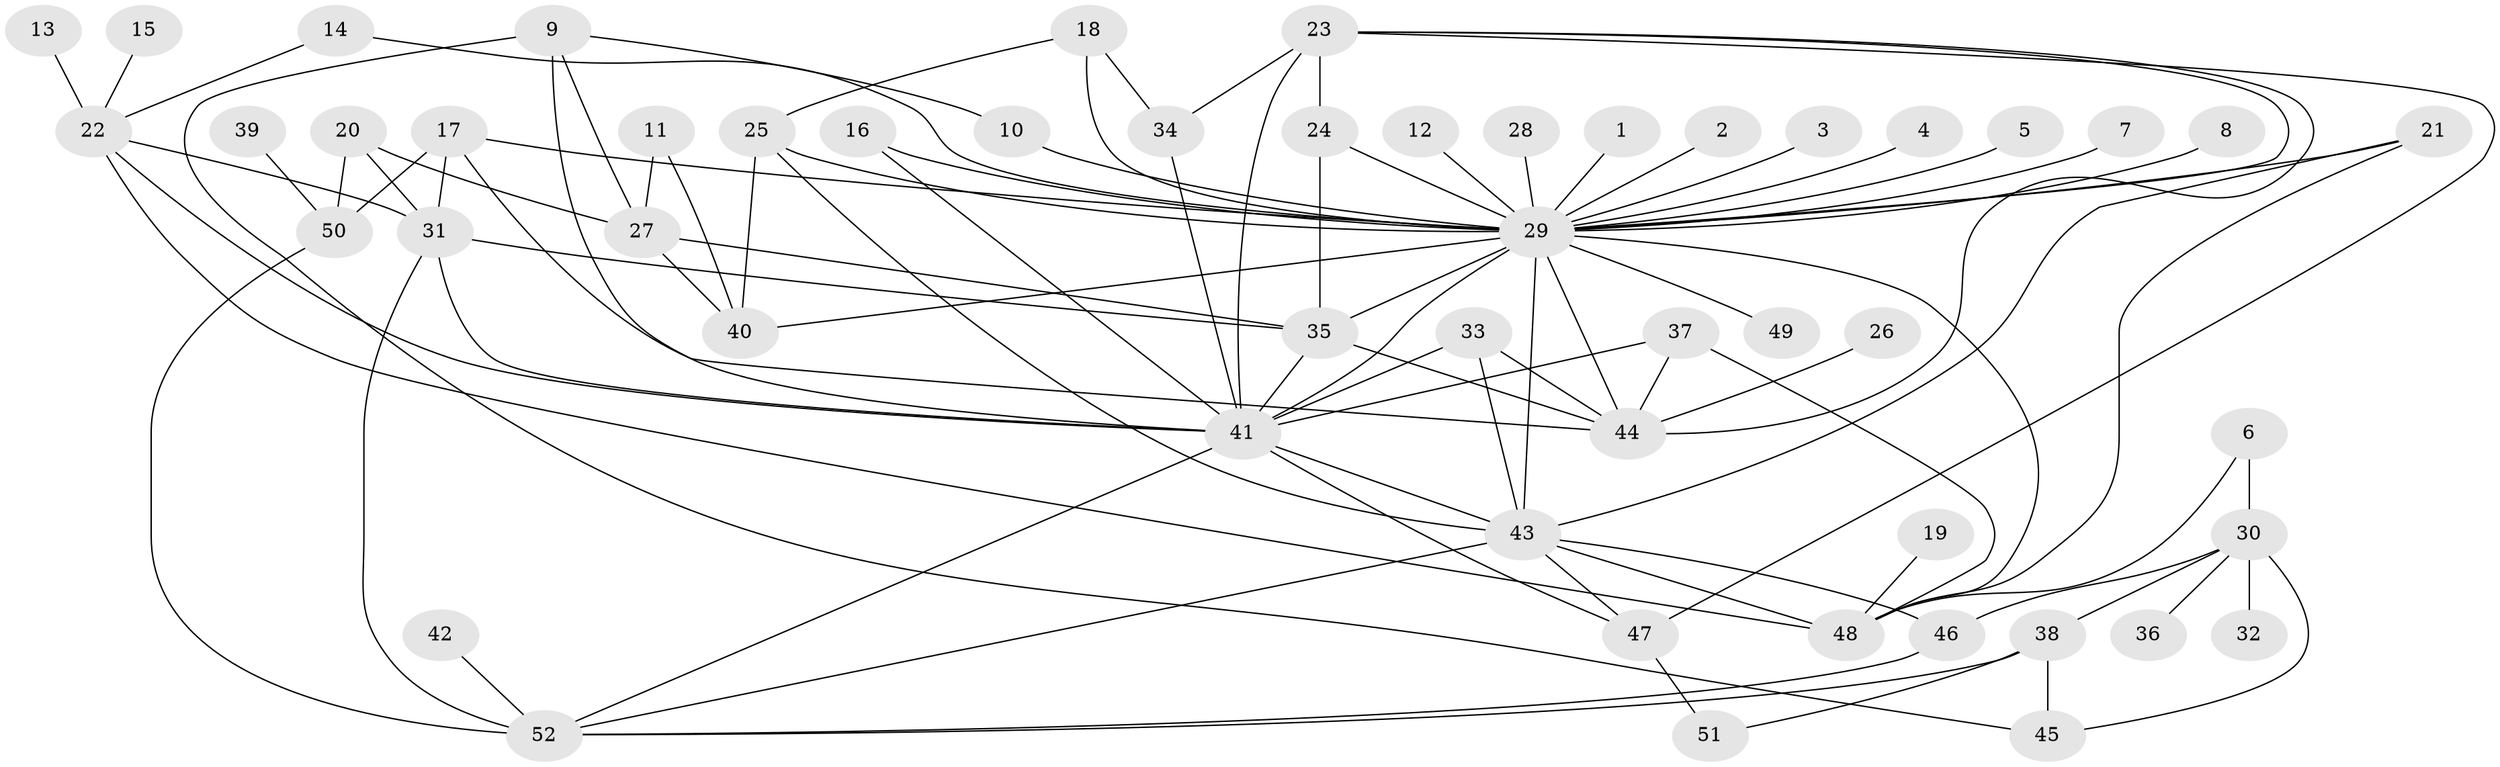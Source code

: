 // original degree distribution, {6: 0.009615384615384616, 3: 0.14423076923076922, 16: 0.009615384615384616, 7: 0.057692307692307696, 1: 0.3942307692307692, 32: 0.009615384615384616, 11: 0.009615384615384616, 4: 0.10576923076923077, 5: 0.04807692307692308, 2: 0.20192307692307693, 8: 0.009615384615384616}
// Generated by graph-tools (version 1.1) at 2025/36/03/04/25 23:36:53]
// undirected, 52 vertices, 94 edges
graph export_dot {
  node [color=gray90,style=filled];
  1;
  2;
  3;
  4;
  5;
  6;
  7;
  8;
  9;
  10;
  11;
  12;
  13;
  14;
  15;
  16;
  17;
  18;
  19;
  20;
  21;
  22;
  23;
  24;
  25;
  26;
  27;
  28;
  29;
  30;
  31;
  32;
  33;
  34;
  35;
  36;
  37;
  38;
  39;
  40;
  41;
  42;
  43;
  44;
  45;
  46;
  47;
  48;
  49;
  50;
  51;
  52;
  1 -- 29 [weight=1.0];
  2 -- 29 [weight=1.0];
  3 -- 29 [weight=1.0];
  4 -- 29 [weight=1.0];
  5 -- 29 [weight=1.0];
  6 -- 30 [weight=1.0];
  6 -- 48 [weight=1.0];
  7 -- 29 [weight=1.0];
  8 -- 29 [weight=1.0];
  9 -- 10 [weight=1.0];
  9 -- 27 [weight=1.0];
  9 -- 41 [weight=1.0];
  9 -- 45 [weight=1.0];
  10 -- 29 [weight=2.0];
  11 -- 27 [weight=1.0];
  11 -- 40 [weight=1.0];
  12 -- 29 [weight=1.0];
  13 -- 22 [weight=1.0];
  14 -- 22 [weight=1.0];
  14 -- 29 [weight=1.0];
  15 -- 22 [weight=1.0];
  16 -- 29 [weight=1.0];
  16 -- 41 [weight=1.0];
  17 -- 29 [weight=1.0];
  17 -- 31 [weight=1.0];
  17 -- 44 [weight=1.0];
  17 -- 50 [weight=1.0];
  18 -- 25 [weight=1.0];
  18 -- 29 [weight=1.0];
  18 -- 34 [weight=1.0];
  19 -- 48 [weight=1.0];
  20 -- 27 [weight=1.0];
  20 -- 31 [weight=1.0];
  20 -- 50 [weight=1.0];
  21 -- 29 [weight=1.0];
  21 -- 43 [weight=1.0];
  21 -- 48 [weight=1.0];
  22 -- 31 [weight=1.0];
  22 -- 41 [weight=1.0];
  22 -- 48 [weight=1.0];
  23 -- 24 [weight=1.0];
  23 -- 29 [weight=1.0];
  23 -- 34 [weight=1.0];
  23 -- 41 [weight=2.0];
  23 -- 44 [weight=1.0];
  23 -- 47 [weight=1.0];
  24 -- 29 [weight=1.0];
  24 -- 35 [weight=1.0];
  25 -- 29 [weight=1.0];
  25 -- 40 [weight=1.0];
  25 -- 43 [weight=1.0];
  26 -- 44 [weight=2.0];
  27 -- 35 [weight=1.0];
  27 -- 40 [weight=1.0];
  28 -- 29 [weight=1.0];
  29 -- 35 [weight=2.0];
  29 -- 40 [weight=1.0];
  29 -- 41 [weight=1.0];
  29 -- 43 [weight=1.0];
  29 -- 44 [weight=2.0];
  29 -- 48 [weight=1.0];
  29 -- 49 [weight=1.0];
  30 -- 32 [weight=1.0];
  30 -- 36 [weight=1.0];
  30 -- 38 [weight=1.0];
  30 -- 45 [weight=1.0];
  30 -- 46 [weight=1.0];
  31 -- 35 [weight=1.0];
  31 -- 41 [weight=1.0];
  31 -- 52 [weight=1.0];
  33 -- 41 [weight=1.0];
  33 -- 43 [weight=1.0];
  33 -- 44 [weight=1.0];
  34 -- 41 [weight=1.0];
  35 -- 41 [weight=1.0];
  35 -- 44 [weight=1.0];
  37 -- 41 [weight=1.0];
  37 -- 44 [weight=1.0];
  37 -- 48 [weight=1.0];
  38 -- 45 [weight=1.0];
  38 -- 51 [weight=1.0];
  38 -- 52 [weight=1.0];
  39 -- 50 [weight=1.0];
  41 -- 43 [weight=1.0];
  41 -- 47 [weight=1.0];
  41 -- 52 [weight=1.0];
  42 -- 52 [weight=1.0];
  43 -- 46 [weight=1.0];
  43 -- 47 [weight=1.0];
  43 -- 48 [weight=1.0];
  43 -- 52 [weight=2.0];
  46 -- 52 [weight=1.0];
  47 -- 51 [weight=1.0];
  50 -- 52 [weight=1.0];
}
